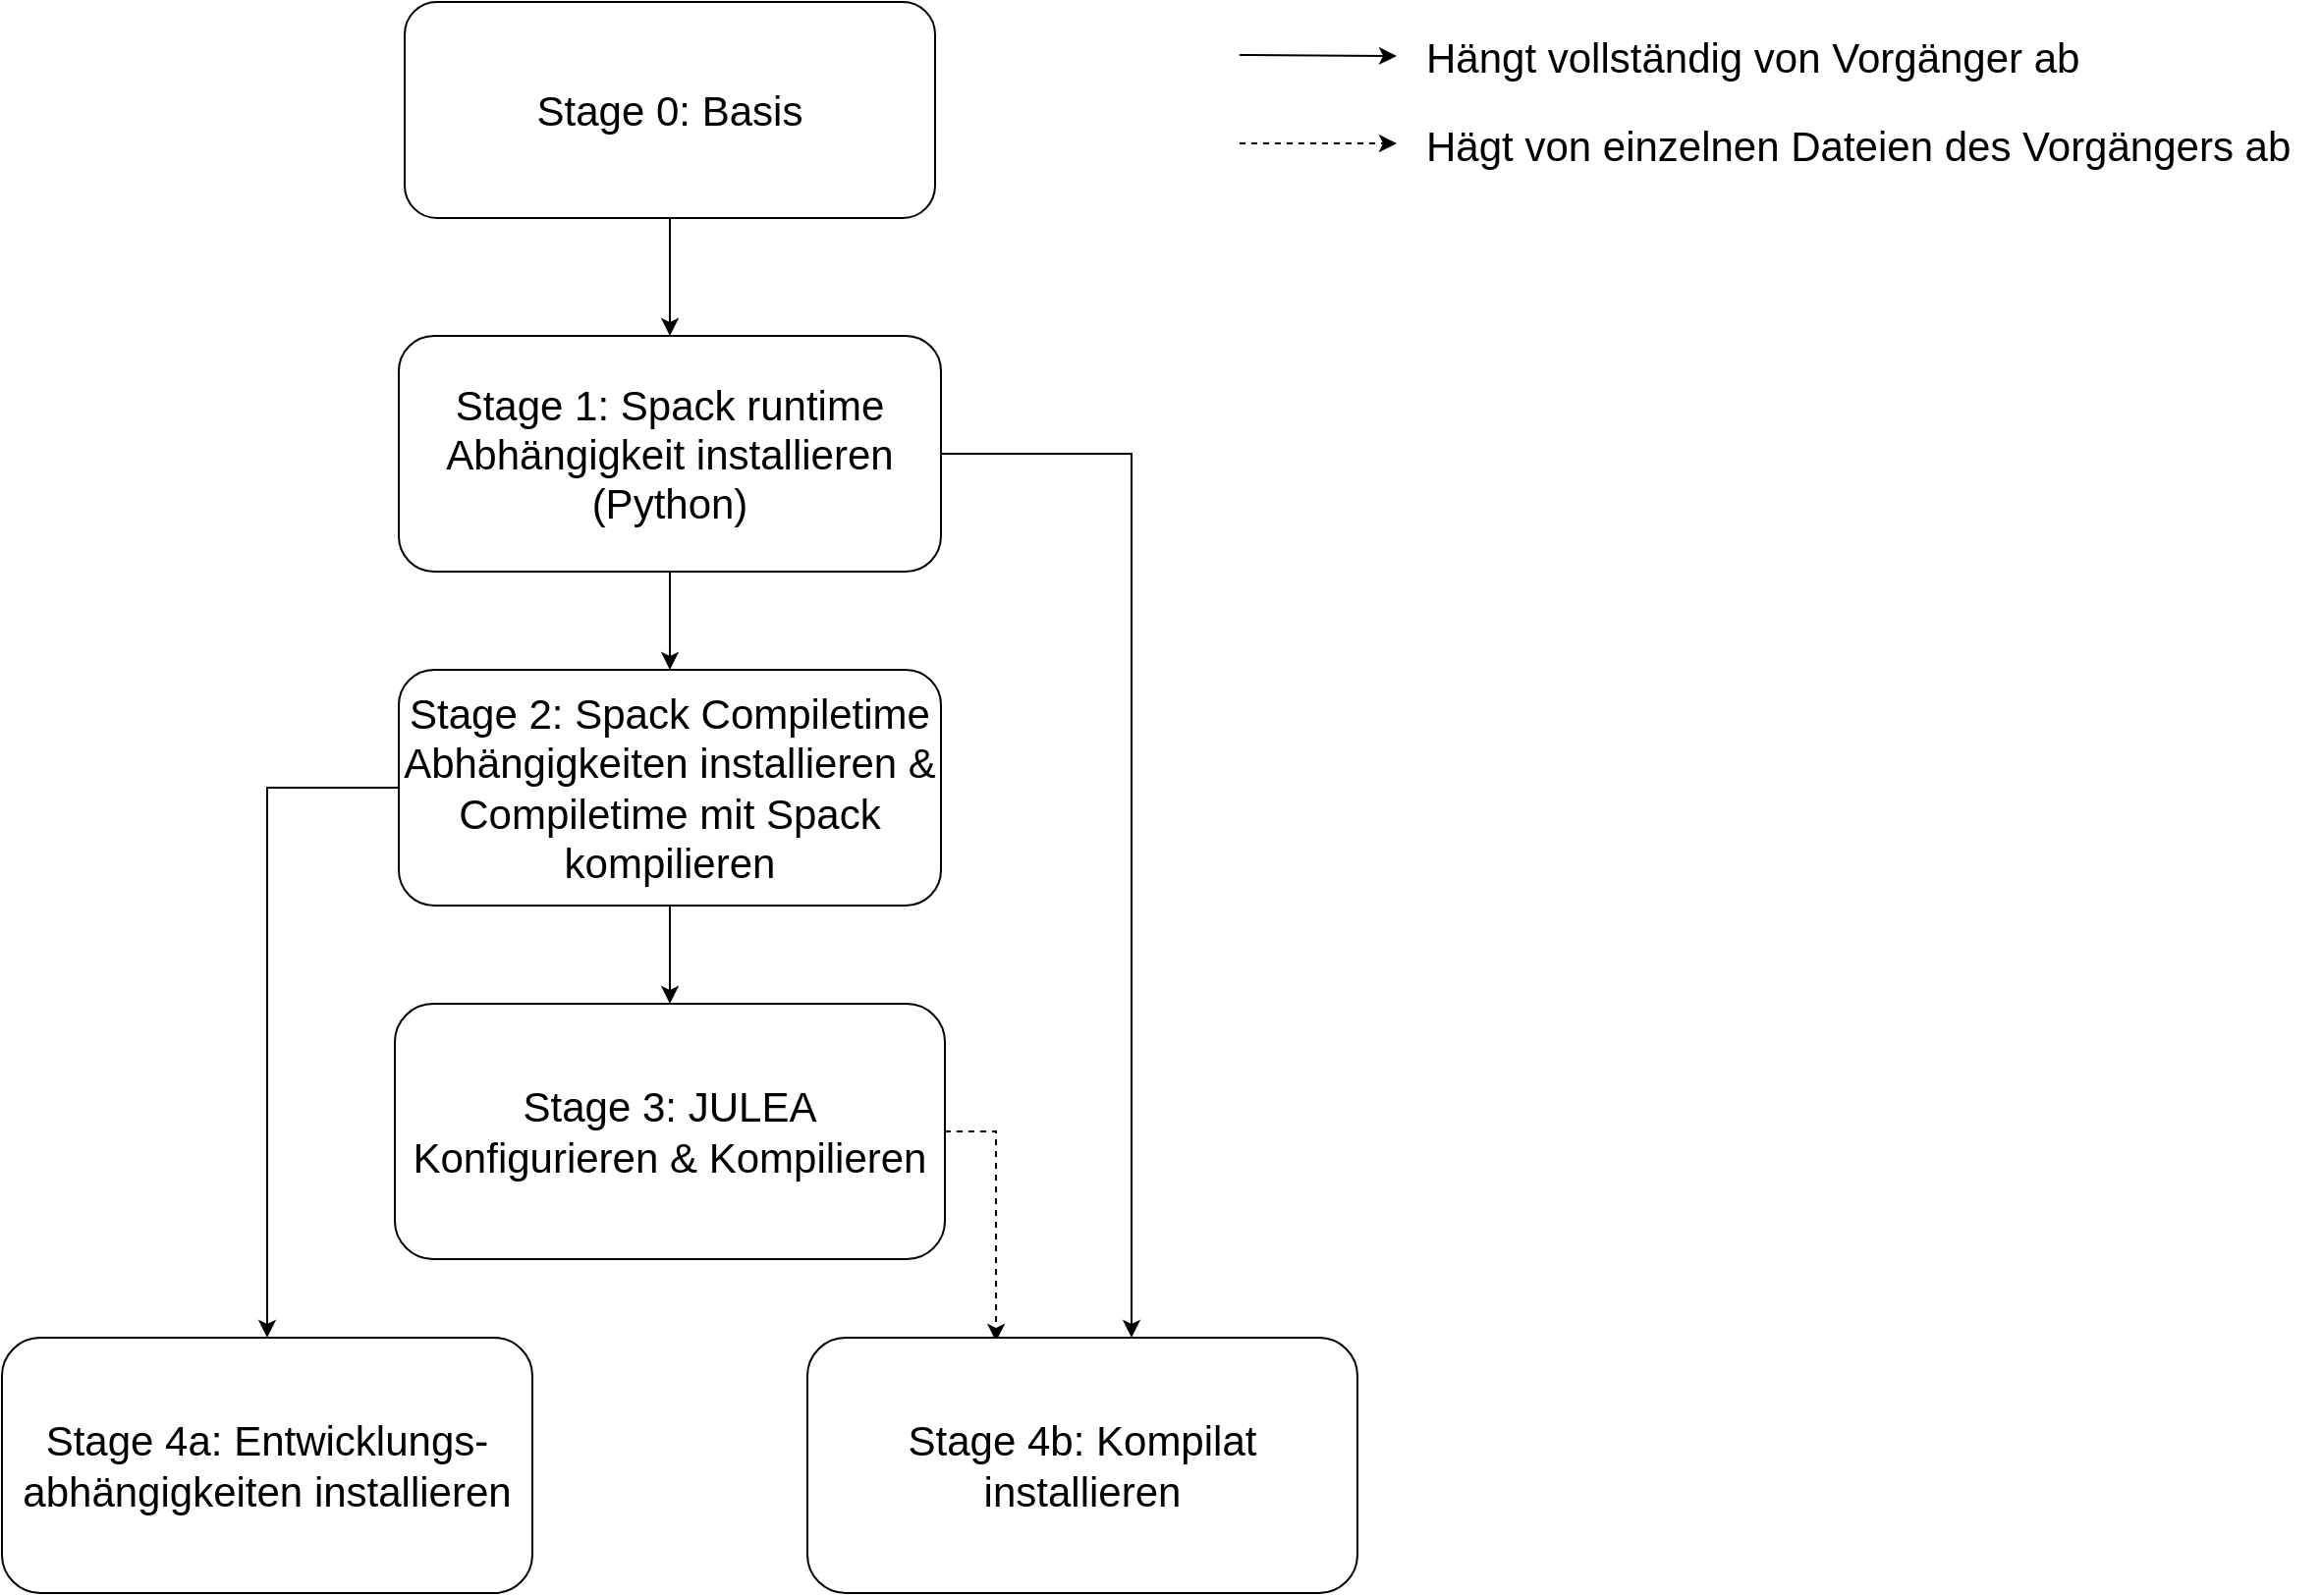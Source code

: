<mxfile version="24.7.5">
  <diagram id="C5RBs43oDa-KdzZeNtuy" name="Page-1">
    <mxGraphModel dx="2522" dy="1466" grid="1" gridSize="10" guides="1" tooltips="1" connect="1" arrows="1" fold="1" page="1" pageScale="1" pageWidth="827" pageHeight="1169" math="0" shadow="0">
      <root>
        <mxCell id="WIyWlLk6GJQsqaUBKTNV-0" />
        <mxCell id="WIyWlLk6GJQsqaUBKTNV-1" parent="WIyWlLk6GJQsqaUBKTNV-0" />
        <mxCell id="78geTzPeZMI0ztwPiqvb-30" value="" style="endArrow=classic;html=1;rounded=0;dashed=1;" parent="WIyWlLk6GJQsqaUBKTNV-1" edge="1">
          <mxGeometry width="50" height="50" relative="1" as="geometry">
            <mxPoint x="630" y="72" as="sourcePoint" />
            <mxPoint x="710" y="72" as="targetPoint" />
          </mxGeometry>
        </mxCell>
        <mxCell id="78geTzPeZMI0ztwPiqvb-31" value="" style="endArrow=classic;html=1;rounded=0;" parent="WIyWlLk6GJQsqaUBKTNV-1" edge="1">
          <mxGeometry width="50" height="50" relative="1" as="geometry">
            <mxPoint x="630" y="27" as="sourcePoint" />
            <mxPoint x="710" y="27.5" as="targetPoint" />
          </mxGeometry>
        </mxCell>
        <mxCell id="78geTzPeZMI0ztwPiqvb-32" value="Hängt vollständig von Vorgänger ab&amp;nbsp;" style="text;html=1;align=left;verticalAlign=middle;whiteSpace=wrap;rounded=0;fontSize=21;" parent="WIyWlLk6GJQsqaUBKTNV-1" vertex="1">
          <mxGeometry x="723" y="12.5" width="367" height="30" as="geometry" />
        </mxCell>
        <mxCell id="78geTzPeZMI0ztwPiqvb-33" value="Hägt von einzelnen Dateien des Vorgängers ab&amp;nbsp;" style="text;html=1;align=left;verticalAlign=middle;whiteSpace=wrap;rounded=0;fontSize=21;" parent="WIyWlLk6GJQsqaUBKTNV-1" vertex="1">
          <mxGeometry x="723" y="57.5" width="457" height="30" as="geometry" />
        </mxCell>
        <mxCell id="Q76Fd9BzPuOe0DSTBZtt-2" value="" style="edgeStyle=orthogonalEdgeStyle;rounded=0;orthogonalLoop=1;jettySize=auto;html=1;" parent="WIyWlLk6GJQsqaUBKTNV-1" source="Q76Fd9BzPuOe0DSTBZtt-0" target="Q76Fd9BzPuOe0DSTBZtt-1" edge="1">
          <mxGeometry relative="1" as="geometry" />
        </mxCell>
        <mxCell id="Q76Fd9BzPuOe0DSTBZtt-0" value="&lt;font style=&quot;font-size: 21px;&quot;&gt;Stage 0: Basis&lt;/font&gt;" style="whiteSpace=wrap;html=1;rounded=1;" parent="WIyWlLk6GJQsqaUBKTNV-1" vertex="1">
          <mxGeometry x="205" width="270" height="110" as="geometry" />
        </mxCell>
        <mxCell id="Q76Fd9BzPuOe0DSTBZtt-4" value="" style="edgeStyle=orthogonalEdgeStyle;rounded=0;orthogonalLoop=1;jettySize=auto;html=1;" parent="WIyWlLk6GJQsqaUBKTNV-1" source="Q76Fd9BzPuOe0DSTBZtt-1" target="Q76Fd9BzPuOe0DSTBZtt-3" edge="1">
          <mxGeometry relative="1" as="geometry" />
        </mxCell>
        <mxCell id="Q76Fd9BzPuOe0DSTBZtt-1" value="&lt;font style=&quot;font-size: 21px;&quot;&gt;Stage 1: Spack runtime Abhängigkeit installieren (Python)&lt;/font&gt;" style="whiteSpace=wrap;html=1;rounded=1;fontSize=21;" parent="WIyWlLk6GJQsqaUBKTNV-1" vertex="1">
          <mxGeometry x="202" y="170" width="276" height="120" as="geometry" />
        </mxCell>
        <mxCell id="Q76Fd9BzPuOe0DSTBZtt-6" value="" style="edgeStyle=orthogonalEdgeStyle;rounded=0;orthogonalLoop=1;jettySize=auto;html=1;" parent="WIyWlLk6GJQsqaUBKTNV-1" source="Q76Fd9BzPuOe0DSTBZtt-3" target="Q76Fd9BzPuOe0DSTBZtt-5" edge="1">
          <mxGeometry relative="1" as="geometry" />
        </mxCell>
        <mxCell id="Q76Fd9BzPuOe0DSTBZtt-8" style="edgeStyle=orthogonalEdgeStyle;rounded=0;orthogonalLoop=1;jettySize=auto;html=1;exitX=0;exitY=0.5;exitDx=0;exitDy=0;entryX=0.5;entryY=0;entryDx=0;entryDy=0;" parent="WIyWlLk6GJQsqaUBKTNV-1" source="Q76Fd9BzPuOe0DSTBZtt-3" target="Q76Fd9BzPuOe0DSTBZtt-7" edge="1">
          <mxGeometry relative="1" as="geometry" />
        </mxCell>
        <mxCell id="Q76Fd9BzPuOe0DSTBZtt-10" value="" style="edgeStyle=orthogonalEdgeStyle;rounded=0;orthogonalLoop=1;jettySize=auto;html=1;exitX=1;exitY=0.5;exitDx=0;exitDy=0;" parent="WIyWlLk6GJQsqaUBKTNV-1" source="Q76Fd9BzPuOe0DSTBZtt-1" target="Q76Fd9BzPuOe0DSTBZtt-9" edge="1">
          <mxGeometry relative="1" as="geometry">
            <Array as="points">
              <mxPoint x="575" y="230" />
            </Array>
          </mxGeometry>
        </mxCell>
        <mxCell id="Q76Fd9BzPuOe0DSTBZtt-3" value="&lt;font style=&quot;font-size: 21px;&quot;&gt;Stage 2: Spack Compiletime Abhängigkeiten installieren &amp;amp; Compiletime mit Spack kompilieren&lt;/font&gt;" style="whiteSpace=wrap;html=1;rounded=1;fontSize=21;" parent="WIyWlLk6GJQsqaUBKTNV-1" vertex="1">
          <mxGeometry x="202" y="340" width="276" height="120" as="geometry" />
        </mxCell>
        <mxCell id="Q76Fd9BzPuOe0DSTBZtt-11" style="edgeStyle=orthogonalEdgeStyle;rounded=0;orthogonalLoop=1;jettySize=auto;html=1;exitX=1;exitY=0.5;exitDx=0;exitDy=0;entryX=0.343;entryY=0.015;entryDx=0;entryDy=0;dashed=1;entryPerimeter=0;" parent="WIyWlLk6GJQsqaUBKTNV-1" source="Q76Fd9BzPuOe0DSTBZtt-5" target="Q76Fd9BzPuOe0DSTBZtt-9" edge="1">
          <mxGeometry relative="1" as="geometry" />
        </mxCell>
        <mxCell id="Q76Fd9BzPuOe0DSTBZtt-5" value="&lt;font style=&quot;font-size: 21px;&quot;&gt;Stage 3: JULEA Konfigurieren &amp;amp; Kompilieren&lt;/font&gt;" style="whiteSpace=wrap;html=1;rounded=1;fontSize=21;" parent="WIyWlLk6GJQsqaUBKTNV-1" vertex="1">
          <mxGeometry x="200" y="510" width="280" height="130" as="geometry" />
        </mxCell>
        <mxCell id="Q76Fd9BzPuOe0DSTBZtt-7" value="&lt;font style=&quot;font-size: 21px;&quot;&gt;Stage 4a: Entwicklungs-abhängigkeiten installieren&lt;/font&gt;" style="whiteSpace=wrap;html=1;rounded=1;fontSize=21;" parent="WIyWlLk6GJQsqaUBKTNV-1" vertex="1">
          <mxGeometry y="680" width="270" height="130" as="geometry" />
        </mxCell>
        <mxCell id="Q76Fd9BzPuOe0DSTBZtt-9" value="&lt;font style=&quot;font-size: 21px;&quot;&gt;Stage 4b: Kompilat installieren&lt;/font&gt;" style="whiteSpace=wrap;html=1;rounded=1;fontSize=21;" parent="WIyWlLk6GJQsqaUBKTNV-1" vertex="1">
          <mxGeometry x="410" y="680" width="280" height="130" as="geometry" />
        </mxCell>
      </root>
    </mxGraphModel>
  </diagram>
</mxfile>
